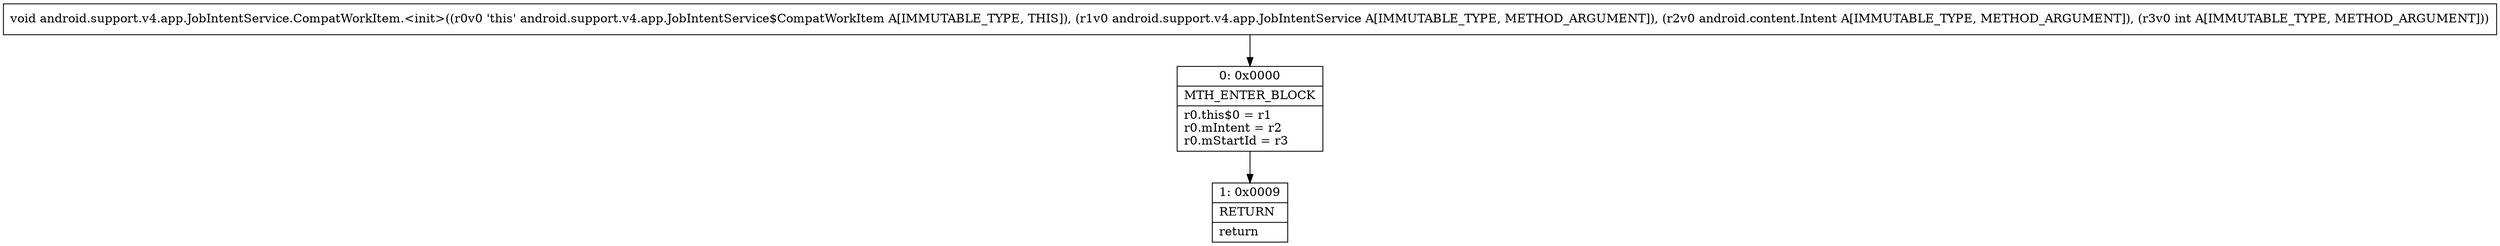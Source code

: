 digraph "CFG forandroid.support.v4.app.JobIntentService.CompatWorkItem.\<init\>(Landroid\/support\/v4\/app\/JobIntentService;Landroid\/content\/Intent;I)V" {
Node_0 [shape=record,label="{0\:\ 0x0000|MTH_ENTER_BLOCK\l|r0.this$0 = r1\lr0.mIntent = r2\lr0.mStartId = r3\l}"];
Node_1 [shape=record,label="{1\:\ 0x0009|RETURN\l|return\l}"];
MethodNode[shape=record,label="{void android.support.v4.app.JobIntentService.CompatWorkItem.\<init\>((r0v0 'this' android.support.v4.app.JobIntentService$CompatWorkItem A[IMMUTABLE_TYPE, THIS]), (r1v0 android.support.v4.app.JobIntentService A[IMMUTABLE_TYPE, METHOD_ARGUMENT]), (r2v0 android.content.Intent A[IMMUTABLE_TYPE, METHOD_ARGUMENT]), (r3v0 int A[IMMUTABLE_TYPE, METHOD_ARGUMENT])) }"];
MethodNode -> Node_0;
Node_0 -> Node_1;
}

